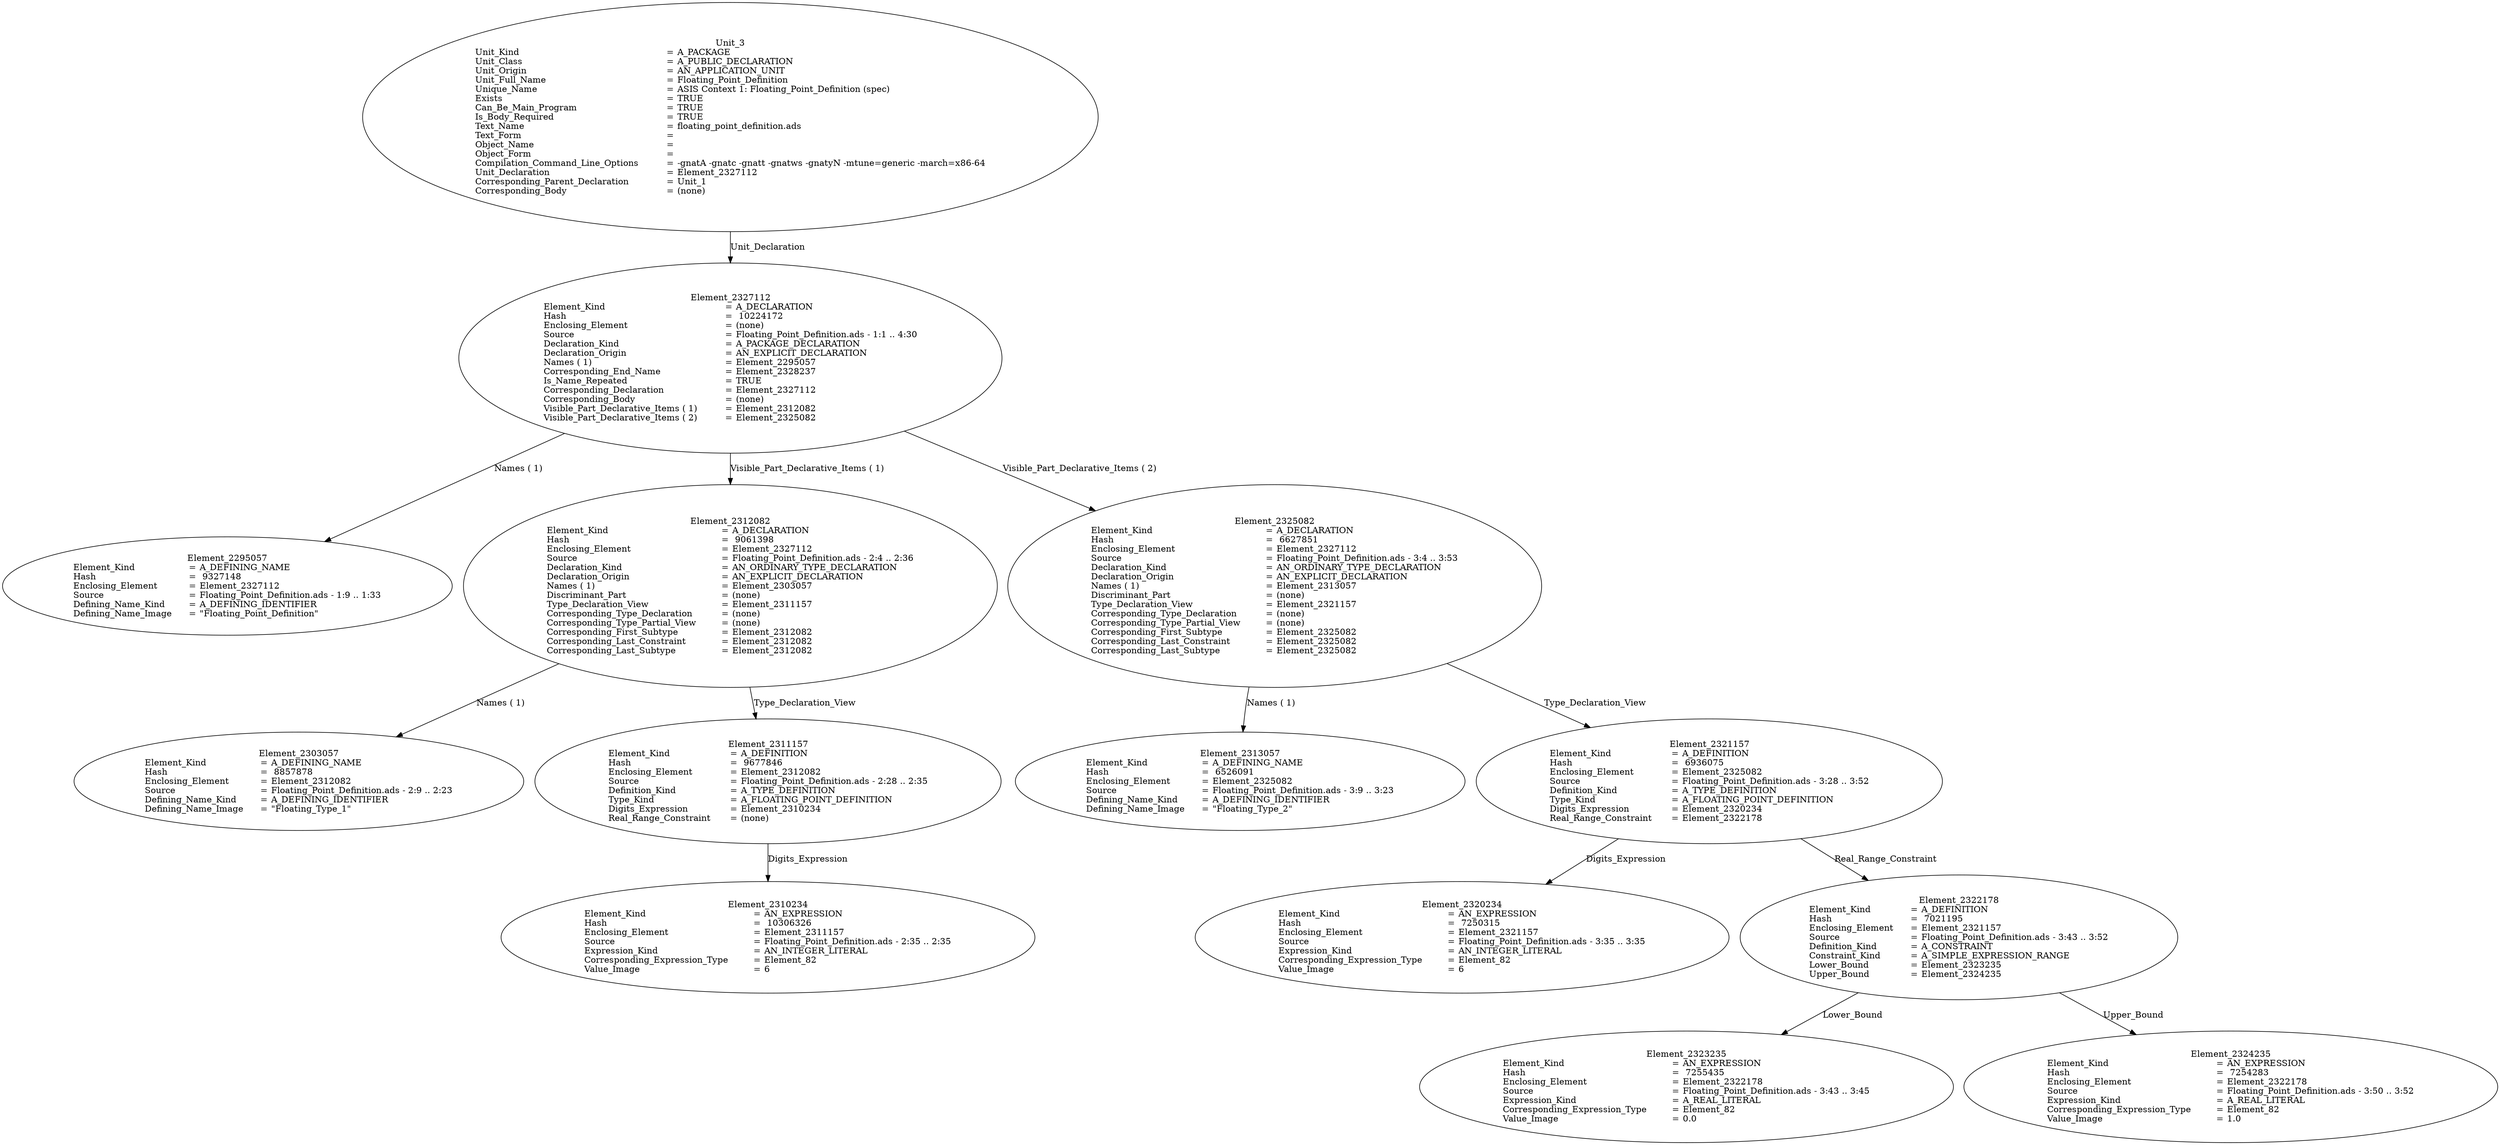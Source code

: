 digraph "floating_point_definition.adt" {
  Unit_3 -> Element_2327112
      [ label=Unit_Declaration ];
  Unit_3
      [ label=<<TABLE BORDER="0" CELLBORDER="0" CELLSPACING="0" CELLPADDING="0"> 
          <TR><TD COLSPAN="3">Unit_3</TD></TR>
          <TR><TD ALIGN="LEFT">Unit_Kind   </TD><TD> = </TD><TD ALIGN="LEFT">A_PACKAGE</TD></TR>
          <TR><TD ALIGN="LEFT">Unit_Class   </TD><TD> = </TD><TD ALIGN="LEFT">A_PUBLIC_DECLARATION</TD></TR>
          <TR><TD ALIGN="LEFT">Unit_Origin   </TD><TD> = </TD><TD ALIGN="LEFT">AN_APPLICATION_UNIT</TD></TR>
          <TR><TD ALIGN="LEFT">Unit_Full_Name    </TD><TD> = </TD><TD ALIGN="LEFT">Floating_Point_Definition</TD></TR>
          <TR><TD ALIGN="LEFT">Unique_Name   </TD><TD> = </TD><TD ALIGN="LEFT">ASIS Context 1: Floating_Point_Definition (spec)</TD></TR>
          <TR><TD ALIGN="LEFT">Exists  </TD><TD> = </TD><TD ALIGN="LEFT">TRUE</TD></TR>
          <TR><TD ALIGN="LEFT">Can_Be_Main_Program     </TD><TD> = </TD><TD ALIGN="LEFT">TRUE</TD></TR>
          <TR><TD ALIGN="LEFT">Is_Body_Required     </TD><TD> = </TD><TD ALIGN="LEFT">TRUE</TD></TR>
          <TR><TD ALIGN="LEFT">Text_Name   </TD><TD> = </TD><TD ALIGN="LEFT">floating_point_definition.ads</TD></TR>
          <TR><TD ALIGN="LEFT">Text_Form   </TD><TD> = </TD><TD ALIGN="LEFT"></TD></TR>
          <TR><TD ALIGN="LEFT">Object_Name   </TD><TD> = </TD><TD ALIGN="LEFT"></TD></TR>
          <TR><TD ALIGN="LEFT">Object_Form   </TD><TD> = </TD><TD ALIGN="LEFT"></TD></TR>
          <TR><TD ALIGN="LEFT">Compilation_Command_Line_Options         </TD><TD> = </TD><TD ALIGN="LEFT">-gnatA -gnatc -gnatt -gnatws -gnatyN -mtune=generic -march=x86-64</TD></TR>
          <TR><TD ALIGN="LEFT">Unit_Declaration     </TD><TD> = </TD><TD ALIGN="LEFT">Element_2327112</TD></TR>
          <TR><TD ALIGN="LEFT">Corresponding_Parent_Declaration         </TD><TD> = </TD><TD ALIGN="LEFT">Unit_1</TD></TR>
          <TR><TD ALIGN="LEFT">Corresponding_Body     </TD><TD> = </TD><TD ALIGN="LEFT">(none)</TD></TR>
          </TABLE>> ];
  Element_2327112 -> Element_2295057
      [ label="Names ( 1)" ];
  Element_2327112 -> Element_2312082
      [ label="Visible_Part_Declarative_Items ( 1)" ];
  Element_2327112 -> Element_2325082
      [ label="Visible_Part_Declarative_Items ( 2)" ];
  Element_2327112
      [ label=<<TABLE BORDER="0" CELLBORDER="0" CELLSPACING="0" CELLPADDING="0"> 
          <TR><TD COLSPAN="3">Element_2327112</TD></TR>
          <TR><TD ALIGN="LEFT">Element_Kind    </TD><TD> = </TD><TD ALIGN="LEFT">A_DECLARATION</TD></TR>
          <TR><TD ALIGN="LEFT">Hash  </TD><TD> = </TD><TD ALIGN="LEFT"> 10224172</TD></TR>
          <TR><TD ALIGN="LEFT">Enclosing_Element     </TD><TD> = </TD><TD ALIGN="LEFT">(none)</TD></TR>
          <TR><TD ALIGN="LEFT">Source  </TD><TD> = </TD><TD ALIGN="LEFT">Floating_Point_Definition.ads - 1:1 .. 4:30</TD></TR>
          <TR><TD ALIGN="LEFT">Declaration_Kind     </TD><TD> = </TD><TD ALIGN="LEFT">A_PACKAGE_DECLARATION</TD></TR>
          <TR><TD ALIGN="LEFT">Declaration_Origin     </TD><TD> = </TD><TD ALIGN="LEFT">AN_EXPLICIT_DECLARATION</TD></TR>
          <TR><TD ALIGN="LEFT">Names ( 1)   </TD><TD> = </TD><TD ALIGN="LEFT">Element_2295057</TD></TR>
          <TR><TD ALIGN="LEFT">Corresponding_End_Name      </TD><TD> = </TD><TD ALIGN="LEFT">Element_2328237</TD></TR>
          <TR><TD ALIGN="LEFT">Is_Name_Repeated     </TD><TD> = </TD><TD ALIGN="LEFT">TRUE</TD></TR>
          <TR><TD ALIGN="LEFT">Corresponding_Declaration       </TD><TD> = </TD><TD ALIGN="LEFT">Element_2327112</TD></TR>
          <TR><TD ALIGN="LEFT">Corresponding_Body     </TD><TD> = </TD><TD ALIGN="LEFT">(none)</TD></TR>
          <TR><TD ALIGN="LEFT">Visible_Part_Declarative_Items ( 1)         </TD><TD> = </TD><TD ALIGN="LEFT">Element_2312082</TD></TR>
          <TR><TD ALIGN="LEFT">Visible_Part_Declarative_Items ( 2)         </TD><TD> = </TD><TD ALIGN="LEFT">Element_2325082</TD></TR>
          </TABLE>> ];
  Element_2295057
      [ label=<<TABLE BORDER="0" CELLBORDER="0" CELLSPACING="0" CELLPADDING="0"> 
          <TR><TD COLSPAN="3">Element_2295057</TD></TR>
          <TR><TD ALIGN="LEFT">Element_Kind    </TD><TD> = </TD><TD ALIGN="LEFT">A_DEFINING_NAME</TD></TR>
          <TR><TD ALIGN="LEFT">Hash  </TD><TD> = </TD><TD ALIGN="LEFT"> 9327148</TD></TR>
          <TR><TD ALIGN="LEFT">Enclosing_Element     </TD><TD> = </TD><TD ALIGN="LEFT">Element_2327112</TD></TR>
          <TR><TD ALIGN="LEFT">Source  </TD><TD> = </TD><TD ALIGN="LEFT">Floating_Point_Definition.ads - 1:9 .. 1:33</TD></TR>
          <TR><TD ALIGN="LEFT">Defining_Name_Kind     </TD><TD> = </TD><TD ALIGN="LEFT">A_DEFINING_IDENTIFIER</TD></TR>
          <TR><TD ALIGN="LEFT">Defining_Name_Image     </TD><TD> = </TD><TD ALIGN="LEFT">"Floating_Point_Definition"</TD></TR>
          </TABLE>> ];
  Element_2312082 -> Element_2303057
      [ label="Names ( 1)" ];
  Element_2312082 -> Element_2311157
      [ label=Type_Declaration_View ];
  Element_2312082
      [ label=<<TABLE BORDER="0" CELLBORDER="0" CELLSPACING="0" CELLPADDING="0"> 
          <TR><TD COLSPAN="3">Element_2312082</TD></TR>
          <TR><TD ALIGN="LEFT">Element_Kind    </TD><TD> = </TD><TD ALIGN="LEFT">A_DECLARATION</TD></TR>
          <TR><TD ALIGN="LEFT">Hash  </TD><TD> = </TD><TD ALIGN="LEFT"> 9061398</TD></TR>
          <TR><TD ALIGN="LEFT">Enclosing_Element     </TD><TD> = </TD><TD ALIGN="LEFT">Element_2327112</TD></TR>
          <TR><TD ALIGN="LEFT">Source  </TD><TD> = </TD><TD ALIGN="LEFT">Floating_Point_Definition.ads - 2:4 .. 2:36</TD></TR>
          <TR><TD ALIGN="LEFT">Declaration_Kind     </TD><TD> = </TD><TD ALIGN="LEFT">AN_ORDINARY_TYPE_DECLARATION</TD></TR>
          <TR><TD ALIGN="LEFT">Declaration_Origin     </TD><TD> = </TD><TD ALIGN="LEFT">AN_EXPLICIT_DECLARATION</TD></TR>
          <TR><TD ALIGN="LEFT">Names ( 1)   </TD><TD> = </TD><TD ALIGN="LEFT">Element_2303057</TD></TR>
          <TR><TD ALIGN="LEFT">Discriminant_Part     </TD><TD> = </TD><TD ALIGN="LEFT">(none)</TD></TR>
          <TR><TD ALIGN="LEFT">Type_Declaration_View      </TD><TD> = </TD><TD ALIGN="LEFT">Element_2311157</TD></TR>
          <TR><TD ALIGN="LEFT">Corresponding_Type_Declaration        </TD><TD> = </TD><TD ALIGN="LEFT">(none)</TD></TR>
          <TR><TD ALIGN="LEFT">Corresponding_Type_Partial_View        </TD><TD> = </TD><TD ALIGN="LEFT">(none)</TD></TR>
          <TR><TD ALIGN="LEFT">Corresponding_First_Subtype       </TD><TD> = </TD><TD ALIGN="LEFT">Element_2312082</TD></TR>
          <TR><TD ALIGN="LEFT">Corresponding_Last_Constraint        </TD><TD> = </TD><TD ALIGN="LEFT">Element_2312082</TD></TR>
          <TR><TD ALIGN="LEFT">Corresponding_Last_Subtype       </TD><TD> = </TD><TD ALIGN="LEFT">Element_2312082</TD></TR>
          </TABLE>> ];
  Element_2303057
      [ label=<<TABLE BORDER="0" CELLBORDER="0" CELLSPACING="0" CELLPADDING="0"> 
          <TR><TD COLSPAN="3">Element_2303057</TD></TR>
          <TR><TD ALIGN="LEFT">Element_Kind    </TD><TD> = </TD><TD ALIGN="LEFT">A_DEFINING_NAME</TD></TR>
          <TR><TD ALIGN="LEFT">Hash  </TD><TD> = </TD><TD ALIGN="LEFT"> 8857878</TD></TR>
          <TR><TD ALIGN="LEFT">Enclosing_Element     </TD><TD> = </TD><TD ALIGN="LEFT">Element_2312082</TD></TR>
          <TR><TD ALIGN="LEFT">Source  </TD><TD> = </TD><TD ALIGN="LEFT">Floating_Point_Definition.ads - 2:9 .. 2:23</TD></TR>
          <TR><TD ALIGN="LEFT">Defining_Name_Kind     </TD><TD> = </TD><TD ALIGN="LEFT">A_DEFINING_IDENTIFIER</TD></TR>
          <TR><TD ALIGN="LEFT">Defining_Name_Image     </TD><TD> = </TD><TD ALIGN="LEFT">"Floating_Type_1"</TD></TR>
          </TABLE>> ];
  Element_2311157 -> Element_2310234
      [ label=Digits_Expression ];
  Element_2311157
      [ label=<<TABLE BORDER="0" CELLBORDER="0" CELLSPACING="0" CELLPADDING="0"> 
          <TR><TD COLSPAN="3">Element_2311157</TD></TR>
          <TR><TD ALIGN="LEFT">Element_Kind    </TD><TD> = </TD><TD ALIGN="LEFT">A_DEFINITION</TD></TR>
          <TR><TD ALIGN="LEFT">Hash  </TD><TD> = </TD><TD ALIGN="LEFT"> 9677846</TD></TR>
          <TR><TD ALIGN="LEFT">Enclosing_Element     </TD><TD> = </TD><TD ALIGN="LEFT">Element_2312082</TD></TR>
          <TR><TD ALIGN="LEFT">Source  </TD><TD> = </TD><TD ALIGN="LEFT">Floating_Point_Definition.ads - 2:28 .. 2:35</TD></TR>
          <TR><TD ALIGN="LEFT">Definition_Kind    </TD><TD> = </TD><TD ALIGN="LEFT">A_TYPE_DEFINITION</TD></TR>
          <TR><TD ALIGN="LEFT">Type_Kind   </TD><TD> = </TD><TD ALIGN="LEFT">A_FLOATING_POINT_DEFINITION</TD></TR>
          <TR><TD ALIGN="LEFT">Digits_Expression     </TD><TD> = </TD><TD ALIGN="LEFT">Element_2310234</TD></TR>
          <TR><TD ALIGN="LEFT">Real_Range_Constraint      </TD><TD> = </TD><TD ALIGN="LEFT">(none)</TD></TR>
          </TABLE>> ];
  Element_2310234
      [ label=<<TABLE BORDER="0" CELLBORDER="0" CELLSPACING="0" CELLPADDING="0"> 
          <TR><TD COLSPAN="3">Element_2310234</TD></TR>
          <TR><TD ALIGN="LEFT">Element_Kind    </TD><TD> = </TD><TD ALIGN="LEFT">AN_EXPRESSION</TD></TR>
          <TR><TD ALIGN="LEFT">Hash  </TD><TD> = </TD><TD ALIGN="LEFT"> 10306326</TD></TR>
          <TR><TD ALIGN="LEFT">Enclosing_Element     </TD><TD> = </TD><TD ALIGN="LEFT">Element_2311157</TD></TR>
          <TR><TD ALIGN="LEFT">Source  </TD><TD> = </TD><TD ALIGN="LEFT">Floating_Point_Definition.ads - 2:35 .. 2:35</TD></TR>
          <TR><TD ALIGN="LEFT">Expression_Kind    </TD><TD> = </TD><TD ALIGN="LEFT">AN_INTEGER_LITERAL</TD></TR>
          <TR><TD ALIGN="LEFT">Corresponding_Expression_Type        </TD><TD> = </TD><TD ALIGN="LEFT">Element_82</TD></TR>
          <TR><TD ALIGN="LEFT">Value_Image   </TD><TD> = </TD><TD ALIGN="LEFT">6</TD></TR>
          </TABLE>> ];
  Element_2325082 -> Element_2313057
      [ label="Names ( 1)" ];
  Element_2325082 -> Element_2321157
      [ label=Type_Declaration_View ];
  Element_2325082
      [ label=<<TABLE BORDER="0" CELLBORDER="0" CELLSPACING="0" CELLPADDING="0"> 
          <TR><TD COLSPAN="3">Element_2325082</TD></TR>
          <TR><TD ALIGN="LEFT">Element_Kind    </TD><TD> = </TD><TD ALIGN="LEFT">A_DECLARATION</TD></TR>
          <TR><TD ALIGN="LEFT">Hash  </TD><TD> = </TD><TD ALIGN="LEFT"> 6627851</TD></TR>
          <TR><TD ALIGN="LEFT">Enclosing_Element     </TD><TD> = </TD><TD ALIGN="LEFT">Element_2327112</TD></TR>
          <TR><TD ALIGN="LEFT">Source  </TD><TD> = </TD><TD ALIGN="LEFT">Floating_Point_Definition.ads - 3:4 .. 3:53</TD></TR>
          <TR><TD ALIGN="LEFT">Declaration_Kind     </TD><TD> = </TD><TD ALIGN="LEFT">AN_ORDINARY_TYPE_DECLARATION</TD></TR>
          <TR><TD ALIGN="LEFT">Declaration_Origin     </TD><TD> = </TD><TD ALIGN="LEFT">AN_EXPLICIT_DECLARATION</TD></TR>
          <TR><TD ALIGN="LEFT">Names ( 1)   </TD><TD> = </TD><TD ALIGN="LEFT">Element_2313057</TD></TR>
          <TR><TD ALIGN="LEFT">Discriminant_Part     </TD><TD> = </TD><TD ALIGN="LEFT">(none)</TD></TR>
          <TR><TD ALIGN="LEFT">Type_Declaration_View      </TD><TD> = </TD><TD ALIGN="LEFT">Element_2321157</TD></TR>
          <TR><TD ALIGN="LEFT">Corresponding_Type_Declaration        </TD><TD> = </TD><TD ALIGN="LEFT">(none)</TD></TR>
          <TR><TD ALIGN="LEFT">Corresponding_Type_Partial_View        </TD><TD> = </TD><TD ALIGN="LEFT">(none)</TD></TR>
          <TR><TD ALIGN="LEFT">Corresponding_First_Subtype       </TD><TD> = </TD><TD ALIGN="LEFT">Element_2325082</TD></TR>
          <TR><TD ALIGN="LEFT">Corresponding_Last_Constraint        </TD><TD> = </TD><TD ALIGN="LEFT">Element_2325082</TD></TR>
          <TR><TD ALIGN="LEFT">Corresponding_Last_Subtype       </TD><TD> = </TD><TD ALIGN="LEFT">Element_2325082</TD></TR>
          </TABLE>> ];
  Element_2313057
      [ label=<<TABLE BORDER="0" CELLBORDER="0" CELLSPACING="0" CELLPADDING="0"> 
          <TR><TD COLSPAN="3">Element_2313057</TD></TR>
          <TR><TD ALIGN="LEFT">Element_Kind    </TD><TD> = </TD><TD ALIGN="LEFT">A_DEFINING_NAME</TD></TR>
          <TR><TD ALIGN="LEFT">Hash  </TD><TD> = </TD><TD ALIGN="LEFT"> 6526091</TD></TR>
          <TR><TD ALIGN="LEFT">Enclosing_Element     </TD><TD> = </TD><TD ALIGN="LEFT">Element_2325082</TD></TR>
          <TR><TD ALIGN="LEFT">Source  </TD><TD> = </TD><TD ALIGN="LEFT">Floating_Point_Definition.ads - 3:9 .. 3:23</TD></TR>
          <TR><TD ALIGN="LEFT">Defining_Name_Kind     </TD><TD> = </TD><TD ALIGN="LEFT">A_DEFINING_IDENTIFIER</TD></TR>
          <TR><TD ALIGN="LEFT">Defining_Name_Image     </TD><TD> = </TD><TD ALIGN="LEFT">"Floating_Type_2"</TD></TR>
          </TABLE>> ];
  Element_2321157 -> Element_2320234
      [ label=Digits_Expression ];
  Element_2321157 -> Element_2322178
      [ label=Real_Range_Constraint ];
  Element_2321157
      [ label=<<TABLE BORDER="0" CELLBORDER="0" CELLSPACING="0" CELLPADDING="0"> 
          <TR><TD COLSPAN="3">Element_2321157</TD></TR>
          <TR><TD ALIGN="LEFT">Element_Kind    </TD><TD> = </TD><TD ALIGN="LEFT">A_DEFINITION</TD></TR>
          <TR><TD ALIGN="LEFT">Hash  </TD><TD> = </TD><TD ALIGN="LEFT"> 6936075</TD></TR>
          <TR><TD ALIGN="LEFT">Enclosing_Element     </TD><TD> = </TD><TD ALIGN="LEFT">Element_2325082</TD></TR>
          <TR><TD ALIGN="LEFT">Source  </TD><TD> = </TD><TD ALIGN="LEFT">Floating_Point_Definition.ads - 3:28 .. 3:52</TD></TR>
          <TR><TD ALIGN="LEFT">Definition_Kind    </TD><TD> = </TD><TD ALIGN="LEFT">A_TYPE_DEFINITION</TD></TR>
          <TR><TD ALIGN="LEFT">Type_Kind   </TD><TD> = </TD><TD ALIGN="LEFT">A_FLOATING_POINT_DEFINITION</TD></TR>
          <TR><TD ALIGN="LEFT">Digits_Expression     </TD><TD> = </TD><TD ALIGN="LEFT">Element_2320234</TD></TR>
          <TR><TD ALIGN="LEFT">Real_Range_Constraint      </TD><TD> = </TD><TD ALIGN="LEFT">Element_2322178</TD></TR>
          </TABLE>> ];
  Element_2320234
      [ label=<<TABLE BORDER="0" CELLBORDER="0" CELLSPACING="0" CELLPADDING="0"> 
          <TR><TD COLSPAN="3">Element_2320234</TD></TR>
          <TR><TD ALIGN="LEFT">Element_Kind    </TD><TD> = </TD><TD ALIGN="LEFT">AN_EXPRESSION</TD></TR>
          <TR><TD ALIGN="LEFT">Hash  </TD><TD> = </TD><TD ALIGN="LEFT"> 7250315</TD></TR>
          <TR><TD ALIGN="LEFT">Enclosing_Element     </TD><TD> = </TD><TD ALIGN="LEFT">Element_2321157</TD></TR>
          <TR><TD ALIGN="LEFT">Source  </TD><TD> = </TD><TD ALIGN="LEFT">Floating_Point_Definition.ads - 3:35 .. 3:35</TD></TR>
          <TR><TD ALIGN="LEFT">Expression_Kind    </TD><TD> = </TD><TD ALIGN="LEFT">AN_INTEGER_LITERAL</TD></TR>
          <TR><TD ALIGN="LEFT">Corresponding_Expression_Type        </TD><TD> = </TD><TD ALIGN="LEFT">Element_82</TD></TR>
          <TR><TD ALIGN="LEFT">Value_Image   </TD><TD> = </TD><TD ALIGN="LEFT">6</TD></TR>
          </TABLE>> ];
  Element_2322178 -> Element_2323235
      [ label=Lower_Bound ];
  Element_2322178 -> Element_2324235
      [ label=Upper_Bound ];
  Element_2322178
      [ label=<<TABLE BORDER="0" CELLBORDER="0" CELLSPACING="0" CELLPADDING="0"> 
          <TR><TD COLSPAN="3">Element_2322178</TD></TR>
          <TR><TD ALIGN="LEFT">Element_Kind    </TD><TD> = </TD><TD ALIGN="LEFT">A_DEFINITION</TD></TR>
          <TR><TD ALIGN="LEFT">Hash  </TD><TD> = </TD><TD ALIGN="LEFT"> 7021195</TD></TR>
          <TR><TD ALIGN="LEFT">Enclosing_Element     </TD><TD> = </TD><TD ALIGN="LEFT">Element_2321157</TD></TR>
          <TR><TD ALIGN="LEFT">Source  </TD><TD> = </TD><TD ALIGN="LEFT">Floating_Point_Definition.ads - 3:43 .. 3:52</TD></TR>
          <TR><TD ALIGN="LEFT">Definition_Kind    </TD><TD> = </TD><TD ALIGN="LEFT">A_CONSTRAINT</TD></TR>
          <TR><TD ALIGN="LEFT">Constraint_Kind    </TD><TD> = </TD><TD ALIGN="LEFT">A_SIMPLE_EXPRESSION_RANGE</TD></TR>
          <TR><TD ALIGN="LEFT">Lower_Bound   </TD><TD> = </TD><TD ALIGN="LEFT">Element_2323235</TD></TR>
          <TR><TD ALIGN="LEFT">Upper_Bound   </TD><TD> = </TD><TD ALIGN="LEFT">Element_2324235</TD></TR>
          </TABLE>> ];
  Element_2323235
      [ label=<<TABLE BORDER="0" CELLBORDER="0" CELLSPACING="0" CELLPADDING="0"> 
          <TR><TD COLSPAN="3">Element_2323235</TD></TR>
          <TR><TD ALIGN="LEFT">Element_Kind    </TD><TD> = </TD><TD ALIGN="LEFT">AN_EXPRESSION</TD></TR>
          <TR><TD ALIGN="LEFT">Hash  </TD><TD> = </TD><TD ALIGN="LEFT"> 7255435</TD></TR>
          <TR><TD ALIGN="LEFT">Enclosing_Element     </TD><TD> = </TD><TD ALIGN="LEFT">Element_2322178</TD></TR>
          <TR><TD ALIGN="LEFT">Source  </TD><TD> = </TD><TD ALIGN="LEFT">Floating_Point_Definition.ads - 3:43 .. 3:45</TD></TR>
          <TR><TD ALIGN="LEFT">Expression_Kind    </TD><TD> = </TD><TD ALIGN="LEFT">A_REAL_LITERAL</TD></TR>
          <TR><TD ALIGN="LEFT">Corresponding_Expression_Type        </TD><TD> = </TD><TD ALIGN="LEFT">Element_82</TD></TR>
          <TR><TD ALIGN="LEFT">Value_Image   </TD><TD> = </TD><TD ALIGN="LEFT">0.0</TD></TR>
          </TABLE>> ];
  Element_2324235
      [ label=<<TABLE BORDER="0" CELLBORDER="0" CELLSPACING="0" CELLPADDING="0"> 
          <TR><TD COLSPAN="3">Element_2324235</TD></TR>
          <TR><TD ALIGN="LEFT">Element_Kind    </TD><TD> = </TD><TD ALIGN="LEFT">AN_EXPRESSION</TD></TR>
          <TR><TD ALIGN="LEFT">Hash  </TD><TD> = </TD><TD ALIGN="LEFT"> 7254283</TD></TR>
          <TR><TD ALIGN="LEFT">Enclosing_Element     </TD><TD> = </TD><TD ALIGN="LEFT">Element_2322178</TD></TR>
          <TR><TD ALIGN="LEFT">Source  </TD><TD> = </TD><TD ALIGN="LEFT">Floating_Point_Definition.ads - 3:50 .. 3:52</TD></TR>
          <TR><TD ALIGN="LEFT">Expression_Kind    </TD><TD> = </TD><TD ALIGN="LEFT">A_REAL_LITERAL</TD></TR>
          <TR><TD ALIGN="LEFT">Corresponding_Expression_Type        </TD><TD> = </TD><TD ALIGN="LEFT">Element_82</TD></TR>
          <TR><TD ALIGN="LEFT">Value_Image   </TD><TD> = </TD><TD ALIGN="LEFT">1.0</TD></TR>
          </TABLE>> ]
}
